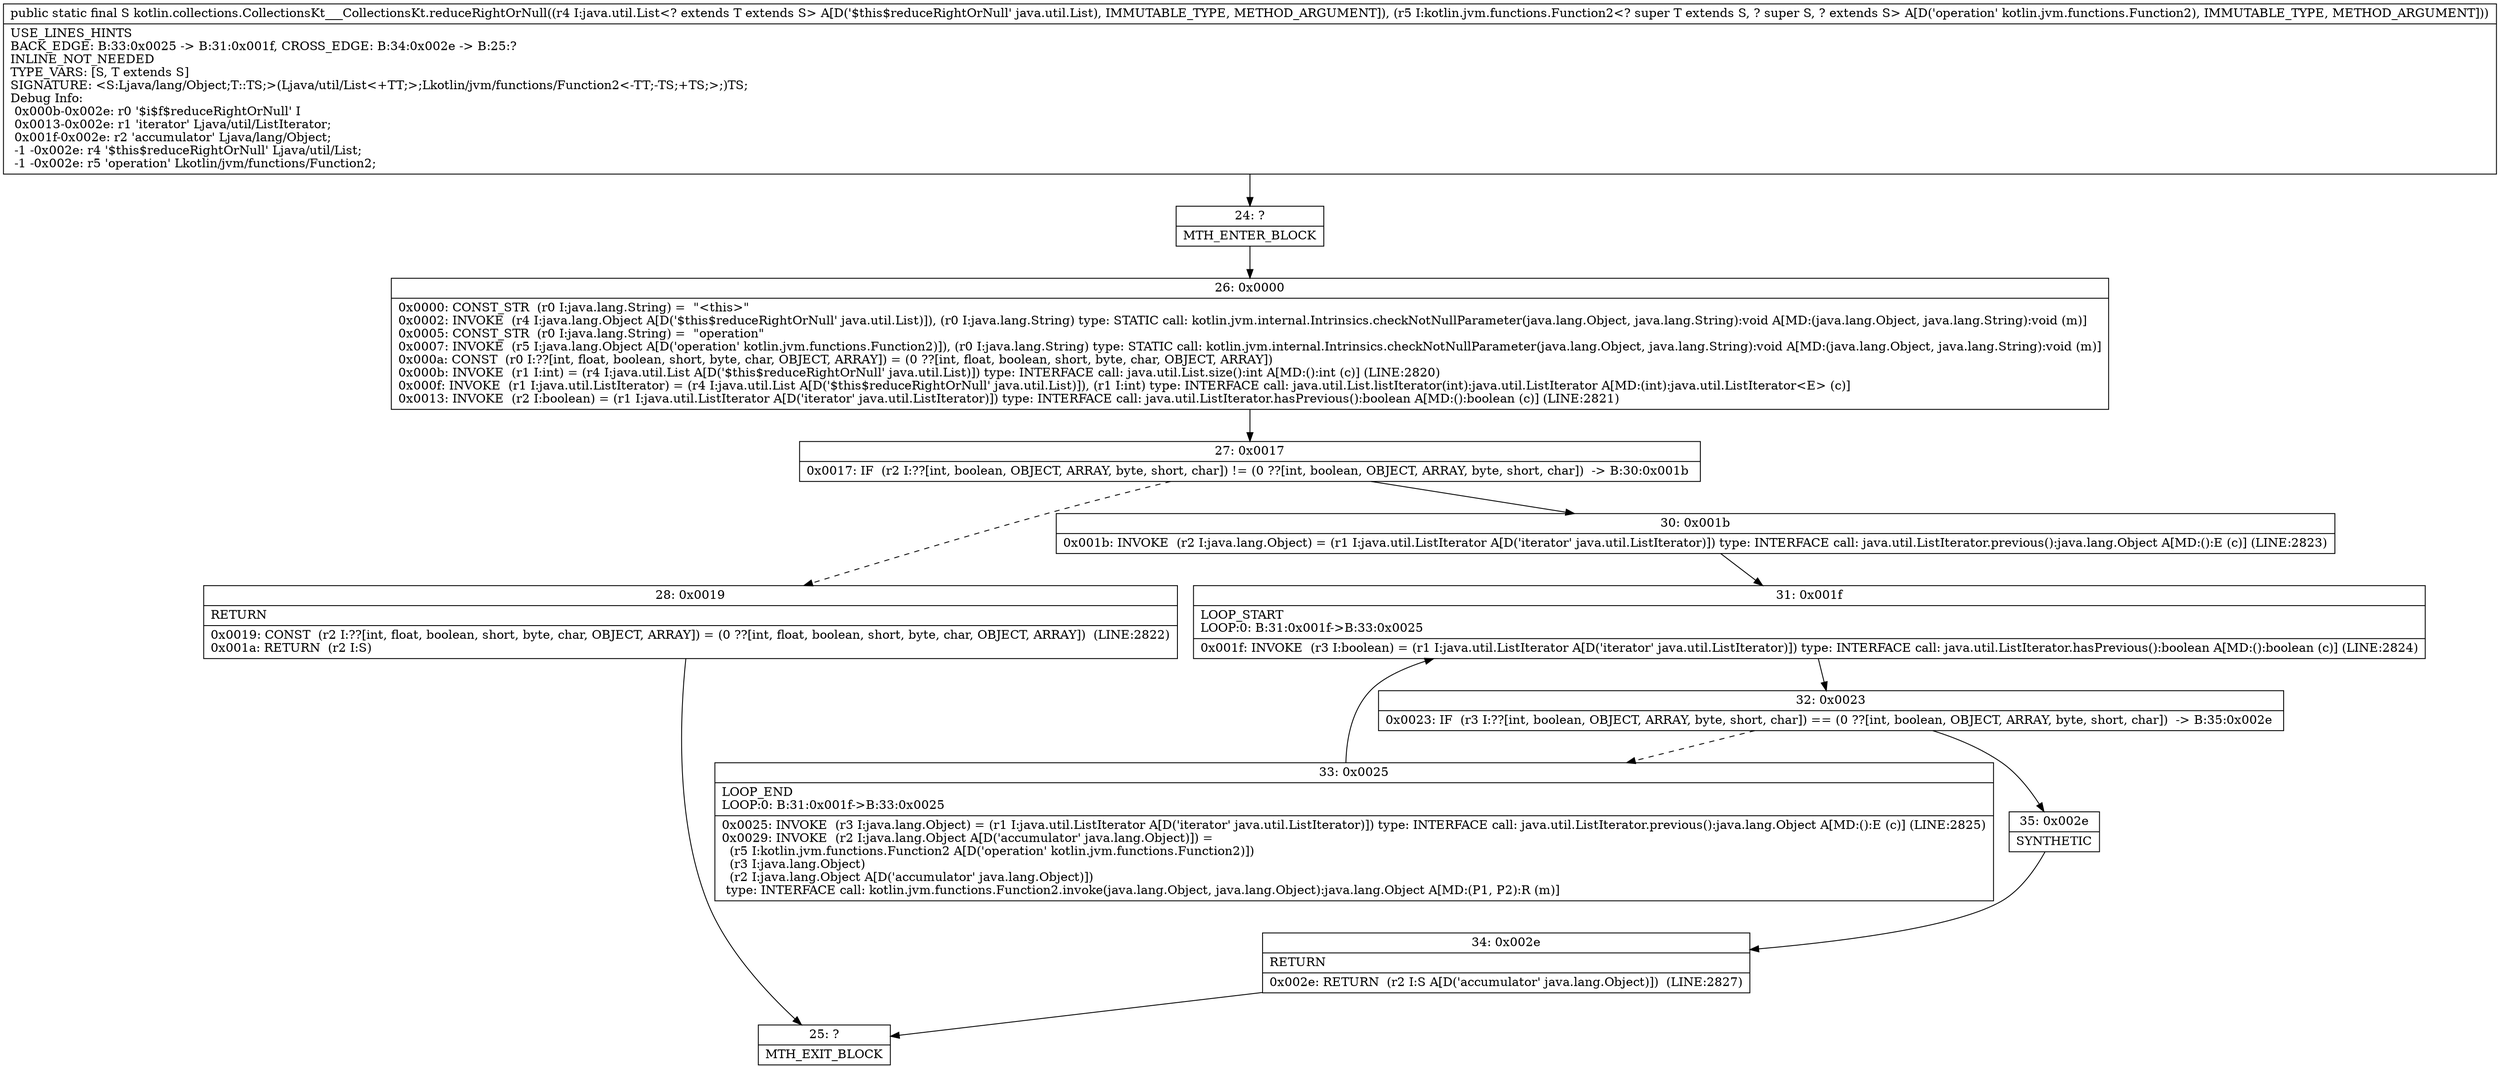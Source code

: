 digraph "CFG forkotlin.collections.CollectionsKt___CollectionsKt.reduceRightOrNull(Ljava\/util\/List;Lkotlin\/jvm\/functions\/Function2;)Ljava\/lang\/Object;" {
Node_24 [shape=record,label="{24\:\ ?|MTH_ENTER_BLOCK\l}"];
Node_26 [shape=record,label="{26\:\ 0x0000|0x0000: CONST_STR  (r0 I:java.lang.String) =  \"\<this\>\" \l0x0002: INVOKE  (r4 I:java.lang.Object A[D('$this$reduceRightOrNull' java.util.List)]), (r0 I:java.lang.String) type: STATIC call: kotlin.jvm.internal.Intrinsics.checkNotNullParameter(java.lang.Object, java.lang.String):void A[MD:(java.lang.Object, java.lang.String):void (m)]\l0x0005: CONST_STR  (r0 I:java.lang.String) =  \"operation\" \l0x0007: INVOKE  (r5 I:java.lang.Object A[D('operation' kotlin.jvm.functions.Function2)]), (r0 I:java.lang.String) type: STATIC call: kotlin.jvm.internal.Intrinsics.checkNotNullParameter(java.lang.Object, java.lang.String):void A[MD:(java.lang.Object, java.lang.String):void (m)]\l0x000a: CONST  (r0 I:??[int, float, boolean, short, byte, char, OBJECT, ARRAY]) = (0 ??[int, float, boolean, short, byte, char, OBJECT, ARRAY]) \l0x000b: INVOKE  (r1 I:int) = (r4 I:java.util.List A[D('$this$reduceRightOrNull' java.util.List)]) type: INTERFACE call: java.util.List.size():int A[MD:():int (c)] (LINE:2820)\l0x000f: INVOKE  (r1 I:java.util.ListIterator) = (r4 I:java.util.List A[D('$this$reduceRightOrNull' java.util.List)]), (r1 I:int) type: INTERFACE call: java.util.List.listIterator(int):java.util.ListIterator A[MD:(int):java.util.ListIterator\<E\> (c)]\l0x0013: INVOKE  (r2 I:boolean) = (r1 I:java.util.ListIterator A[D('iterator' java.util.ListIterator)]) type: INTERFACE call: java.util.ListIterator.hasPrevious():boolean A[MD:():boolean (c)] (LINE:2821)\l}"];
Node_27 [shape=record,label="{27\:\ 0x0017|0x0017: IF  (r2 I:??[int, boolean, OBJECT, ARRAY, byte, short, char]) != (0 ??[int, boolean, OBJECT, ARRAY, byte, short, char])  \-\> B:30:0x001b \l}"];
Node_28 [shape=record,label="{28\:\ 0x0019|RETURN\l|0x0019: CONST  (r2 I:??[int, float, boolean, short, byte, char, OBJECT, ARRAY]) = (0 ??[int, float, boolean, short, byte, char, OBJECT, ARRAY])  (LINE:2822)\l0x001a: RETURN  (r2 I:S) \l}"];
Node_25 [shape=record,label="{25\:\ ?|MTH_EXIT_BLOCK\l}"];
Node_30 [shape=record,label="{30\:\ 0x001b|0x001b: INVOKE  (r2 I:java.lang.Object) = (r1 I:java.util.ListIterator A[D('iterator' java.util.ListIterator)]) type: INTERFACE call: java.util.ListIterator.previous():java.lang.Object A[MD:():E (c)] (LINE:2823)\l}"];
Node_31 [shape=record,label="{31\:\ 0x001f|LOOP_START\lLOOP:0: B:31:0x001f\-\>B:33:0x0025\l|0x001f: INVOKE  (r3 I:boolean) = (r1 I:java.util.ListIterator A[D('iterator' java.util.ListIterator)]) type: INTERFACE call: java.util.ListIterator.hasPrevious():boolean A[MD:():boolean (c)] (LINE:2824)\l}"];
Node_32 [shape=record,label="{32\:\ 0x0023|0x0023: IF  (r3 I:??[int, boolean, OBJECT, ARRAY, byte, short, char]) == (0 ??[int, boolean, OBJECT, ARRAY, byte, short, char])  \-\> B:35:0x002e \l}"];
Node_33 [shape=record,label="{33\:\ 0x0025|LOOP_END\lLOOP:0: B:31:0x001f\-\>B:33:0x0025\l|0x0025: INVOKE  (r3 I:java.lang.Object) = (r1 I:java.util.ListIterator A[D('iterator' java.util.ListIterator)]) type: INTERFACE call: java.util.ListIterator.previous():java.lang.Object A[MD:():E (c)] (LINE:2825)\l0x0029: INVOKE  (r2 I:java.lang.Object A[D('accumulator' java.lang.Object)]) = \l  (r5 I:kotlin.jvm.functions.Function2 A[D('operation' kotlin.jvm.functions.Function2)])\l  (r3 I:java.lang.Object)\l  (r2 I:java.lang.Object A[D('accumulator' java.lang.Object)])\l type: INTERFACE call: kotlin.jvm.functions.Function2.invoke(java.lang.Object, java.lang.Object):java.lang.Object A[MD:(P1, P2):R (m)]\l}"];
Node_35 [shape=record,label="{35\:\ 0x002e|SYNTHETIC\l}"];
Node_34 [shape=record,label="{34\:\ 0x002e|RETURN\l|0x002e: RETURN  (r2 I:S A[D('accumulator' java.lang.Object)])  (LINE:2827)\l}"];
MethodNode[shape=record,label="{public static final S kotlin.collections.CollectionsKt___CollectionsKt.reduceRightOrNull((r4 I:java.util.List\<? extends T extends S\> A[D('$this$reduceRightOrNull' java.util.List), IMMUTABLE_TYPE, METHOD_ARGUMENT]), (r5 I:kotlin.jvm.functions.Function2\<? super T extends S, ? super S, ? extends S\> A[D('operation' kotlin.jvm.functions.Function2), IMMUTABLE_TYPE, METHOD_ARGUMENT]))  | USE_LINES_HINTS\lBACK_EDGE: B:33:0x0025 \-\> B:31:0x001f, CROSS_EDGE: B:34:0x002e \-\> B:25:?\lINLINE_NOT_NEEDED\lTYPE_VARS: [S, T extends S]\lSIGNATURE: \<S:Ljava\/lang\/Object;T::TS;\>(Ljava\/util\/List\<+TT;\>;Lkotlin\/jvm\/functions\/Function2\<\-TT;\-TS;+TS;\>;)TS;\lDebug Info:\l  0x000b\-0x002e: r0 '$i$f$reduceRightOrNull' I\l  0x0013\-0x002e: r1 'iterator' Ljava\/util\/ListIterator;\l  0x001f\-0x002e: r2 'accumulator' Ljava\/lang\/Object;\l  \-1 \-0x002e: r4 '$this$reduceRightOrNull' Ljava\/util\/List;\l  \-1 \-0x002e: r5 'operation' Lkotlin\/jvm\/functions\/Function2;\l}"];
MethodNode -> Node_24;Node_24 -> Node_26;
Node_26 -> Node_27;
Node_27 -> Node_28[style=dashed];
Node_27 -> Node_30;
Node_28 -> Node_25;
Node_30 -> Node_31;
Node_31 -> Node_32;
Node_32 -> Node_33[style=dashed];
Node_32 -> Node_35;
Node_33 -> Node_31;
Node_35 -> Node_34;
Node_34 -> Node_25;
}

